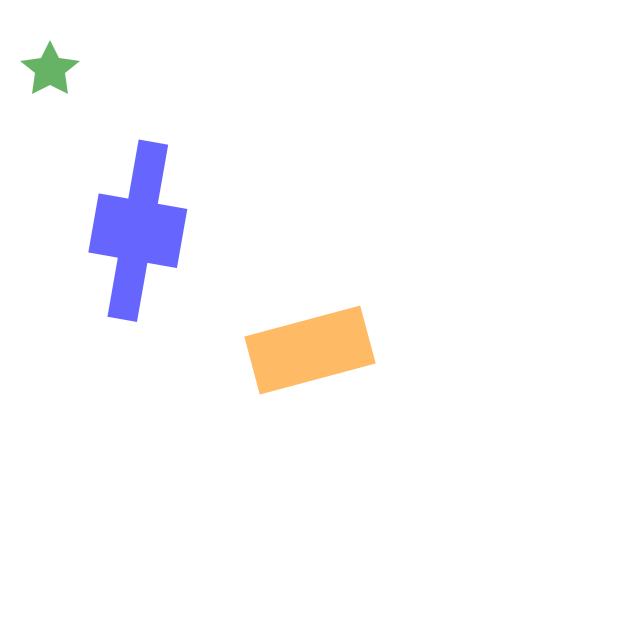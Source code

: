 {
  "$schema": "https://vega.github.io/schema/vega/v5.json",
  "description": "A simple pie chart with embedded data.",
  "background": "white",
  "padding": 5,
  "width": 300,
  "height": 300,
  "style": "view",
  "data": [{
    "name": "data_0",
    "values": [
      {"x": 20, "y": 30, "fill": "green", "scaleX": 15, "scaleY": 15, "angle": 0,  "path": "M0,.5L.6,.8L.5,.1L1,-.3L.3,-.4L0,-1L-.3,-.4L-1,-.3L-.5,.1L-.6.8L0,.5Z"},
      {"x": 40, "y": 30, "fill": "blue", "scaleX": 15, "scaleY": 30, "angle": 10, "path": "M2 1 h1 v1 h1 v1 h-1 v1 h-1 v-1 h-1 v-1 h1 z"},
      {"x": 150, "y": 170, "fill": "darkorange", "scaleX": 30, "scaleY": 15, "angle": -15, "path": "M-1,-1L1,-1L1,1L-1,1Z"}
    ]
  }],
  "marks": [
    {
      "name": "marks",
      "type": "path",
      "from": {"data": "data_0"},
      "style": ["arc"],
      "encode": {
        "update": {
          "x": {"field": "x"},
          "y": {"field": "y"},
          "scaleX": {"field": "scaleX"},
          "scaleY": {"field": "scaleY"},
          "path": {"field": "path"},
          "fill":  {"field": "fill"},
          "fillOpacity": {"value": 0.6},
          "angle":  {"field": "angle"}
        }
      }
    }
  ]
}